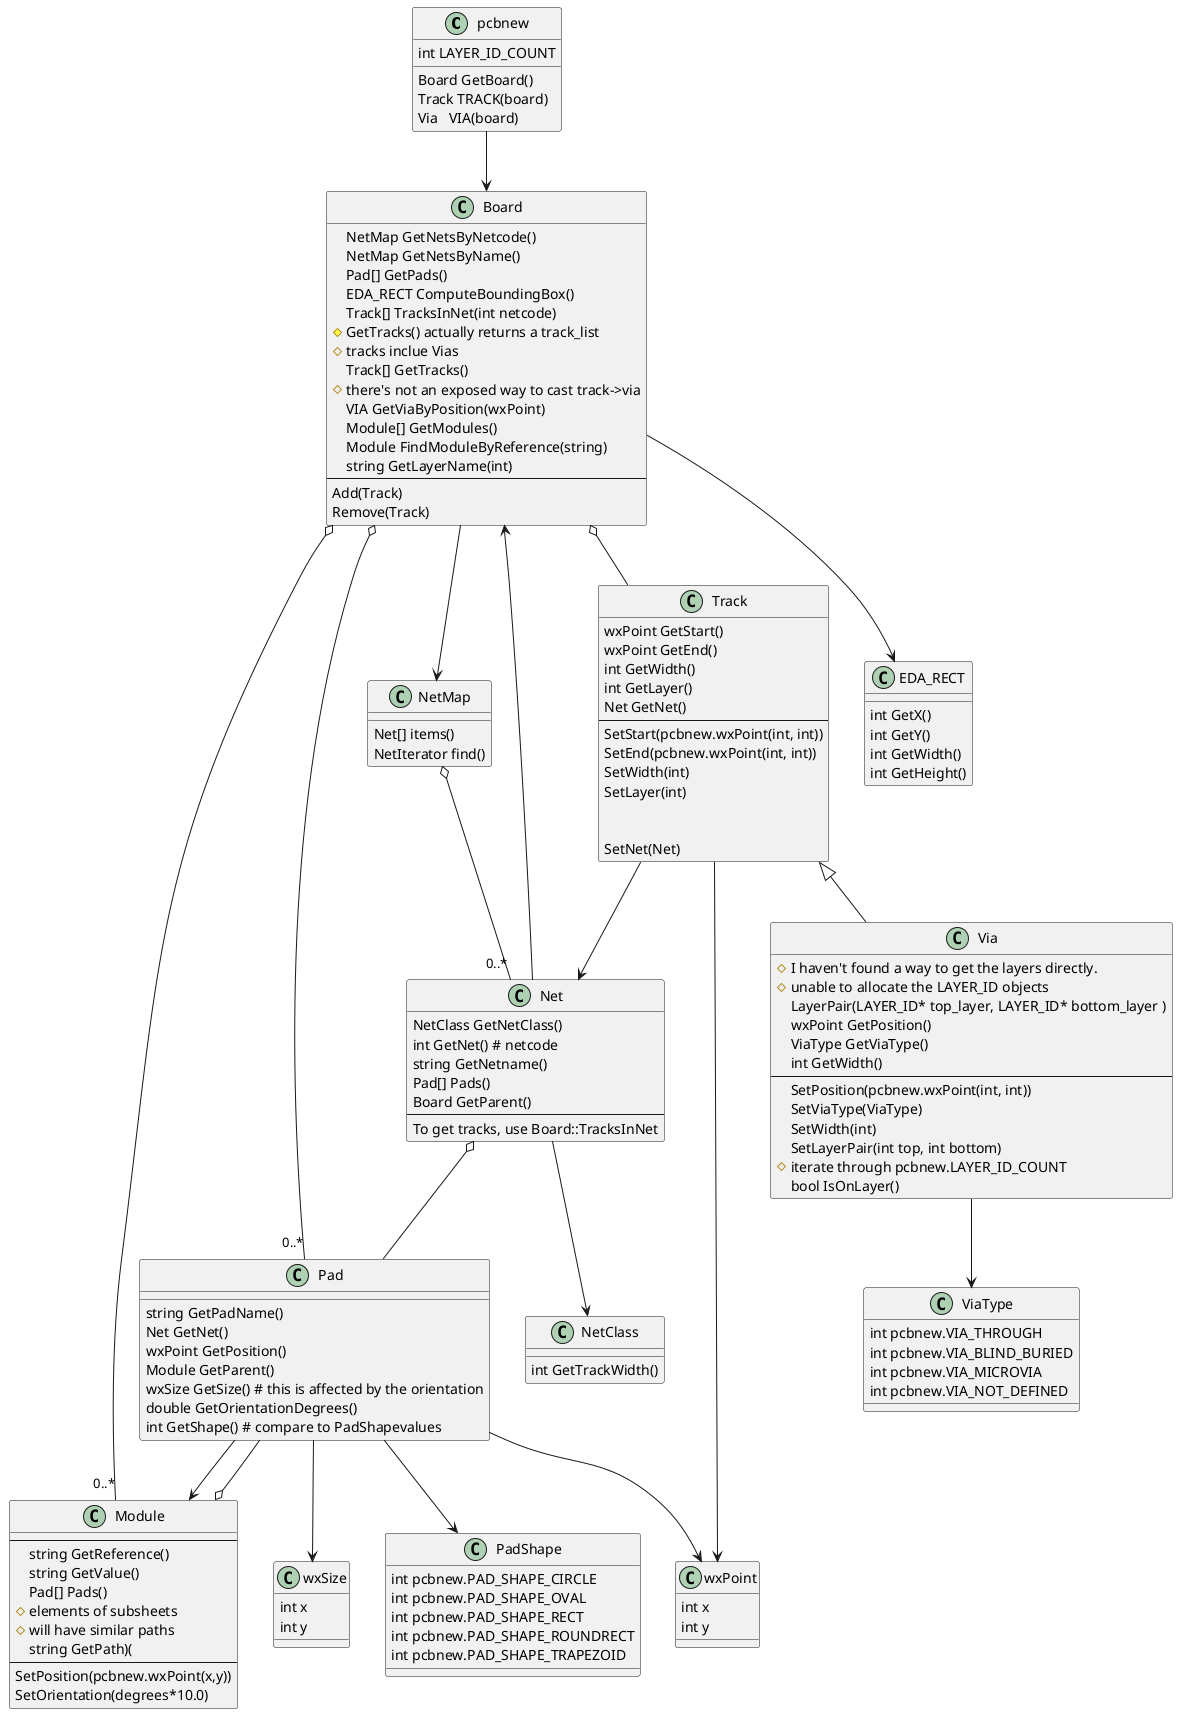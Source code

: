 # Copyright [2017] [Miles McCoo]

# Licensed under the Apache License, Version 2.0 (the "License");
# you may not use this file except in compliance with the License.
# You may obtain a copy of the License at

#     http://www.apache.org/licenses/LICENSE-2.0

# Unless required by applicable law or agreed to in writing, software
# distributed under the License is distributed on an "AS IS" BASIS,
# WITHOUT WARRANTIES OR CONDITIONS OF ANY KIND, either express or implied.
# See the License for the specific language governing permissions and
# limitations under the License.


@startuml

pcbnew --> Board
Board --> NetMap
Board o-- "0..*" Pad
Board o-- "0..*" Module
NetMap o-- "0..*" Net
Pad --> wxPoint
Pad --> Module
Pad --> wxSize
Pad --> PadShape
Board --> EDA_RECT
Board o-- Track
Module o-- Pad
Net --> NetClass
Net o-- Pad
Net --> Board
Track --> Net
Track --> wxPoint

Track <|-- Via
Via --> ViaType

class pcbnew {
      Board GetBoard()
      Track TRACK(board)
      Via   VIA(board)
      
      int LAYER_ID_COUNT
}

class Board {
      NetMap GetNetsByNetcode()
      NetMap GetNetsByName()
      Pad[] GetPads()
      EDA_RECT ComputeBoundingBox()
      Track[] TracksInNet(int netcode)
      # GetTracks() actually returns a track_list
      # tracks inclue Vias
      Track[] GetTracks()
      # there's not an exposed way to cast track->via
      VIA GetViaByPosition(wxPoint)
      Module[] GetModules()
      Module FindModuleByReference(string)
      string GetLayerName(int)
      --
      Add(Track)
      Remove(Track)
}

class Pad  {
      string GetPadName()
      Net GetNet()
      wxPoint GetPosition()
      Module GetParent()
      wxSize GetSize() # this is affected by the orientation
      double GetOrientationDegrees()
      int GetShape() # compare to PadShapevalues
}

class Module {
--
      string GetReference()
      string GetValue()
      Pad[] Pads()
      # elements of subsheets
      # will have similar paths
      string GetPath)(
--
      SetPosition(pcbnew.wxPoint(x,y))
      SetOrientation(degrees*10.0)
}

class NetMap {
      Net[] items()
      NetIterator find()
}

class Net {
  NetClass GetNetClass()
  int GetNet() # netcode
  string GetNetname()
  Pad[] Pads()
  Board GetParent()
  --
  To get tracks, use Board::TracksInNet
}

NetClass : int GetTrackWidth()

class wxPoint {
      int x
      int y
}

class wxSize {
      int x
      int y
}

class EDA_RECT {
      int GetX()
      int GetY()
      int GetWidth()
      int GetHeight()
}

class Track {
      wxPoint GetStart()
      wxPoint GetEnd()
      int GetWidth()
      int GetLayer()
      Net GetNet()
      --
      SetStart(pcbnew.wxPoint(int, int))
      SetEnd(pcbnew.wxPoint(int, int))
      SetWidth(int)
      SetLayer(int)


      SetNet(Net)
}

class Via {
   # I haven't found a way to get the layers directly.
   # unable to allocate the LAYER_ID objects
   LayerPair(LAYER_ID* top_layer, LAYER_ID* bottom_layer )
   wxPoint GetPosition()
   ViaType GetViaType()
   int GetWidth()
   --
   SetPosition(pcbnew.wxPoint(int, int))
   SetViaType(ViaType)
   SetWidth(int)
   SetLayerPair(int top, int bottom)
   # iterate through pcbnew.LAYER_ID_COUNT
   bool IsOnLayer()
}

class PadShape {
    int pcbnew.PAD_SHAPE_CIRCLE
    int pcbnew.PAD_SHAPE_OVAL
    int pcbnew.PAD_SHAPE_RECT
    int pcbnew.PAD_SHAPE_ROUNDRECT
    int pcbnew.PAD_SHAPE_TRAPEZOID
}

class ViaType {
    int pcbnew.VIA_THROUGH     
    int pcbnew.VIA_BLIND_BURIED
    int pcbnew.VIA_MICROVIA    
    int pcbnew.VIA_NOT_DEFINED
}
@enduml

